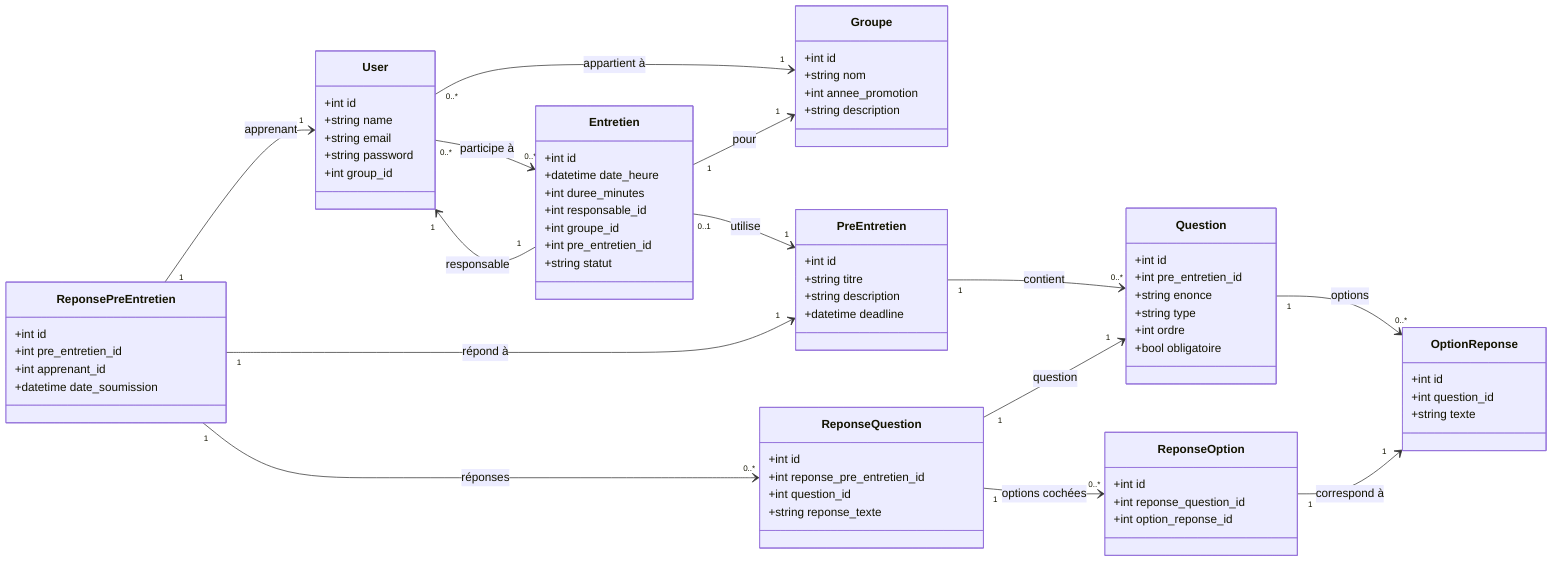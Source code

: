classDiagram
    direction LR

    %% ===== CORE CLASSES WITHOUT PACKAGES =====

    class User {
        +int id
        +string name
        +string email
        +string password
        +int group_id
    }

    class Groupe {
        +int id
        +string nom
        +int annee_promotion
        +string description
    }

    class PreEntretien {
        +int id
        +string titre
        +string description
        +datetime deadline
    }

    class Question {
        +int id
        +int pre_entretien_id
        +string enonce
        +string type
        +int ordre
        +bool obligatoire
    }

    class OptionReponse {
        +int id
        +int question_id
        +string texte
    }

    class Entretien {
        +int id
        +datetime date_heure
        +int duree_minutes
        +int responsable_id
        +int groupe_id
        +int pre_entretien_id
        +string statut
    }

    class ReponsePreEntretien {
        +int id
        +int pre_entretien_id
        +int apprenant_id
        +datetime date_soumission
    }

    class ReponseQuestion {
        +int id
        +int reponse_pre_entretien_id
        +int question_id
        +string reponse_texte
    }

    class ReponseOption {
        +int id
        +int reponse_question_id
        +int option_reponse_id
    }

    %% ===== RELATIONSHIPS =====

    User "0..*" --> "1" Groupe : appartient à
    Entretien "1" --> "1" User : responsable
    User "0..*" --> "0..*" Entretien : participe à
    Entretien "1" --> "1" Groupe : pour
    Entretien "0..1" --> "1" PreEntretien : utilise

    PreEntretien "1" --> "0..*" Question : contient
    Question "1" --> "0..*" OptionReponse : options

    ReponsePreEntretien "1" --> "1" User : apprenant
    ReponsePreEntretien "1" --> "1" PreEntretien : répond à
    ReponsePreEntretien "1" --> "0..*" ReponseQuestion : réponses

    ReponseQuestion "1" --> "1" Question : question
    ReponseQuestion "1" --> "0..*" ReponseOption : options cochées
    ReponseOption "1" --> "1" OptionReponse : correspond à